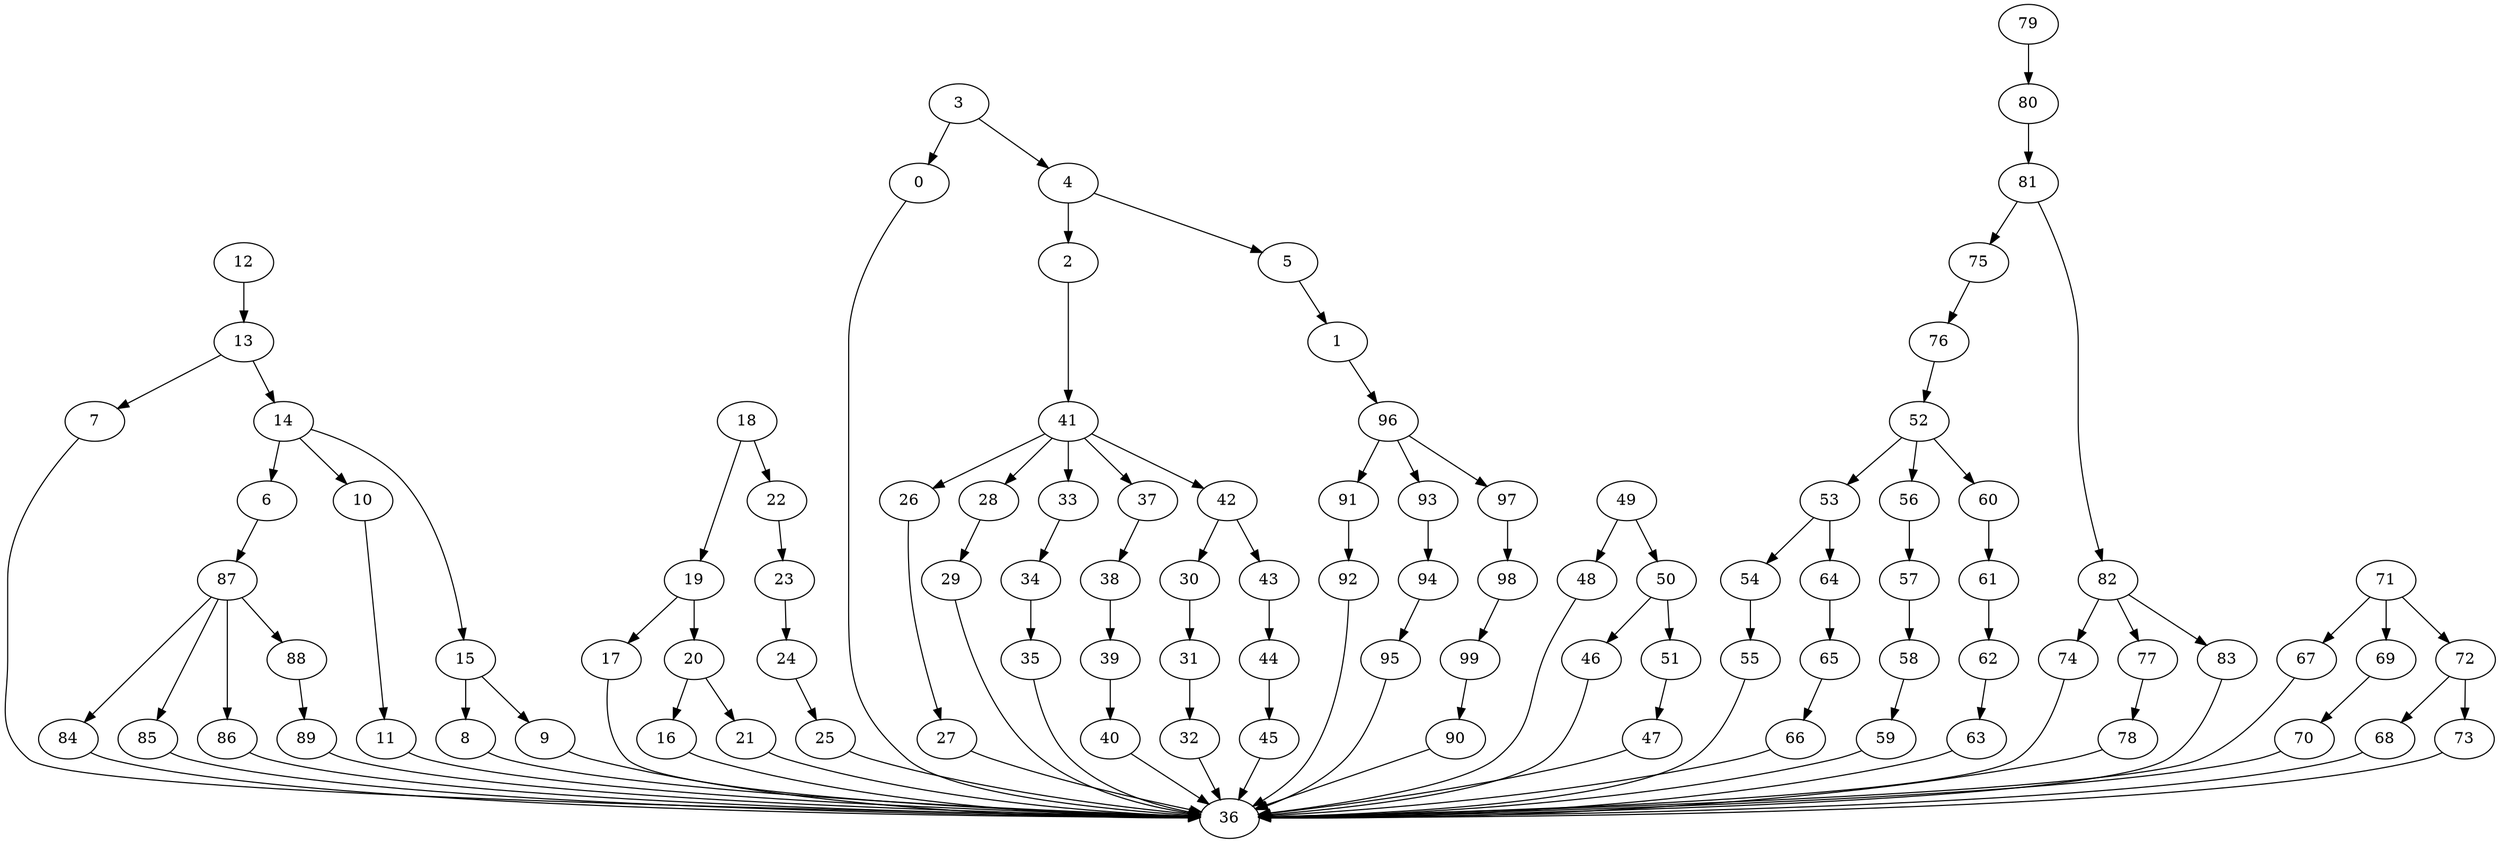 strict digraph  {
0 [exec=119];
1 [exec=99];
2 [exec=92];
3 [exec=129];
4 [exec=124];
5 [exec=145];
6 [exec=95];
7 [exec=113];
8 [exec=171];
9 [exec=121];
10 [exec=72];
11 [exec=190];
12 [exec=126];
13 [exec=51];
14 [exec=124];
15 [exec=196];
16 [exec=128];
17 [exec=116];
18 [exec=61];
19 [exec=70];
20 [exec=61];
21 [exec=168];
22 [exec=121];
23 [exec=182];
24 [exec=186];
25 [exec=170];
26 [exec=120];
27 [exec=97];
28 [exec=141];
29 [exec=161];
30 [exec=200];
31 [exec=132];
32 [exec=192];
33 [exec=100];
34 [exec=132];
35 [exec=75];
36 [exec=65];
37 [exec=108];
38 [exec=121];
39 [exec=199];
40 [exec=110];
41 [exec=81];
42 [exec=134];
43 [exec=95];
44 [exec=124];
45 [exec=167];
46 [exec=65];
47 [exec=64];
48 [exec=93];
49 [exec=88];
50 [exec=60];
51 [exec=189];
52 [exec=154];
53 [exec=101];
54 [exec=172];
55 [exec=101];
56 [exec=111];
57 [exec=162];
58 [exec=155];
59 [exec=175];
60 [exec=59];
61 [exec=106];
62 [exec=157];
63 [exec=163];
64 [exec=113];
65 [exec=159];
66 [exec=105];
67 [exec=114];
68 [exec=112];
69 [exec=184];
70 [exec=103];
71 [exec=109];
72 [exec=156];
73 [exec=116];
74 [exec=60];
75 [exec=176];
76 [exec=149];
77 [exec=73];
78 [exec=160];
79 [exec=103];
80 [exec=196];
81 [exec=92];
82 [exec=136];
83 [exec=125];
84 [exec=195];
85 [exec=170];
86 [exec=153];
87 [exec=149];
88 [exec=105];
89 [exec=50];
90 [exec=147];
91 [exec=106];
92 [exec=190];
93 [exec=63];
94 [exec=101];
95 [exec=91];
96 [exec=134];
97 [exec=193];
98 [exec=170];
99 [exec=184];
0 -> 36  [comm=11];
1 -> 96  [comm=16];
2 -> 41  [comm=7];
3 -> 4  [comm=7];
3 -> 0  [comm=17];
4 -> 5  [comm=10];
4 -> 2  [comm=15];
5 -> 1  [comm=16];
6 -> 87  [comm=15];
7 -> 36  [comm=10];
8 -> 36  [comm=14];
9 -> 36  [comm=5];
10 -> 11  [comm=5];
11 -> 36  [comm=7];
12 -> 13  [comm=16];
13 -> 14  [comm=8];
13 -> 7  [comm=10];
14 -> 15  [comm=10];
14 -> 6  [comm=20];
14 -> 10  [comm=7];
15 -> 8  [comm=8];
15 -> 9  [comm=10];
16 -> 36  [comm=20];
17 -> 36  [comm=12];
18 -> 19  [comm=14];
18 -> 22  [comm=17];
19 -> 20  [comm=12];
19 -> 17  [comm=20];
20 -> 21  [comm=12];
20 -> 16  [comm=14];
21 -> 36  [comm=16];
22 -> 23  [comm=12];
23 -> 24  [comm=15];
24 -> 25  [comm=19];
25 -> 36  [comm=17];
26 -> 27  [comm=17];
27 -> 36  [comm=15];
28 -> 29  [comm=14];
29 -> 36  [comm=19];
30 -> 31  [comm=18];
31 -> 32  [comm=5];
32 -> 36  [comm=13];
33 -> 34  [comm=10];
34 -> 35  [comm=19];
35 -> 36  [comm=16];
37 -> 38  [comm=17];
38 -> 39  [comm=17];
39 -> 40  [comm=5];
40 -> 36  [comm=9];
41 -> 42  [comm=7];
41 -> 26  [comm=19];
41 -> 28  [comm=16];
41 -> 33  [comm=14];
41 -> 37  [comm=7];
42 -> 43  [comm=13];
42 -> 30  [comm=20];
43 -> 44  [comm=12];
44 -> 45  [comm=20];
45 -> 36  [comm=7];
46 -> 36  [comm=9];
47 -> 36  [comm=12];
48 -> 36  [comm=7];
49 -> 50  [comm=14];
49 -> 48  [comm=9];
50 -> 51  [comm=6];
50 -> 46  [comm=10];
51 -> 47  [comm=17];
52 -> 53  [comm=13];
52 -> 56  [comm=5];
52 -> 60  [comm=12];
53 -> 54  [comm=10];
53 -> 64  [comm=8];
54 -> 55  [comm=11];
55 -> 36  [comm=6];
56 -> 57  [comm=15];
57 -> 58  [comm=7];
58 -> 59  [comm=8];
59 -> 36  [comm=13];
60 -> 61  [comm=6];
61 -> 62  [comm=14];
62 -> 63  [comm=10];
63 -> 36  [comm=9];
64 -> 65  [comm=18];
65 -> 66  [comm=9];
66 -> 36  [comm=7];
67 -> 36  [comm=16];
68 -> 36  [comm=5];
69 -> 70  [comm=9];
70 -> 36  [comm=18];
71 -> 72  [comm=9];
71 -> 67  [comm=11];
71 -> 69  [comm=14];
72 -> 73  [comm=20];
72 -> 68  [comm=7];
73 -> 36  [comm=17];
74 -> 36  [comm=10];
75 -> 76  [comm=10];
76 -> 52  [comm=13];
77 -> 78  [comm=17];
78 -> 36  [comm=14];
79 -> 80  [comm=17];
80 -> 81  [comm=15];
81 -> 82  [comm=10];
81 -> 75  [comm=17];
82 -> 83  [comm=6];
82 -> 74  [comm=18];
82 -> 77  [comm=5];
83 -> 36  [comm=13];
84 -> 36  [comm=5];
85 -> 36  [comm=14];
86 -> 36  [comm=9];
87 -> 88  [comm=7];
87 -> 84  [comm=10];
87 -> 85  [comm=8];
87 -> 86  [comm=5];
88 -> 89  [comm=12];
89 -> 36  [comm=12];
90 -> 36  [comm=5];
91 -> 92  [comm=20];
92 -> 36  [comm=10];
93 -> 94  [comm=19];
94 -> 95  [comm=17];
95 -> 36  [comm=15];
96 -> 97  [comm=10];
96 -> 91  [comm=11];
96 -> 93  [comm=8];
97 -> 98  [comm=20];
98 -> 99  [comm=16];
99 -> 90  [comm=14];
}
